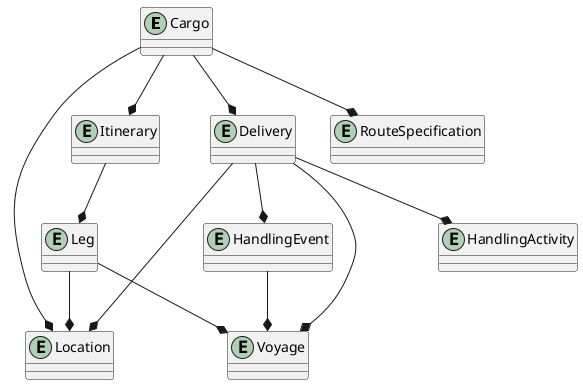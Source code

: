 @startuml

entity   Cargo
entity Itinerary
entity Leg
entity Delivery
entity Location
entity HandlingActivity
entity RouteSpecification

entity HandlingEvent

entity Voyage

Cargo --* Delivery
Cargo --* Itinerary
Cargo --* Location
Cargo --* RouteSpecification


Itinerary --* Leg

Leg --* Voyage
Leg --* Location

Delivery --* HandlingEvent
Delivery --* HandlingActivity
Delivery --* Location
Delivery --* Voyage


HandlingEvent --* Voyage


@enduml